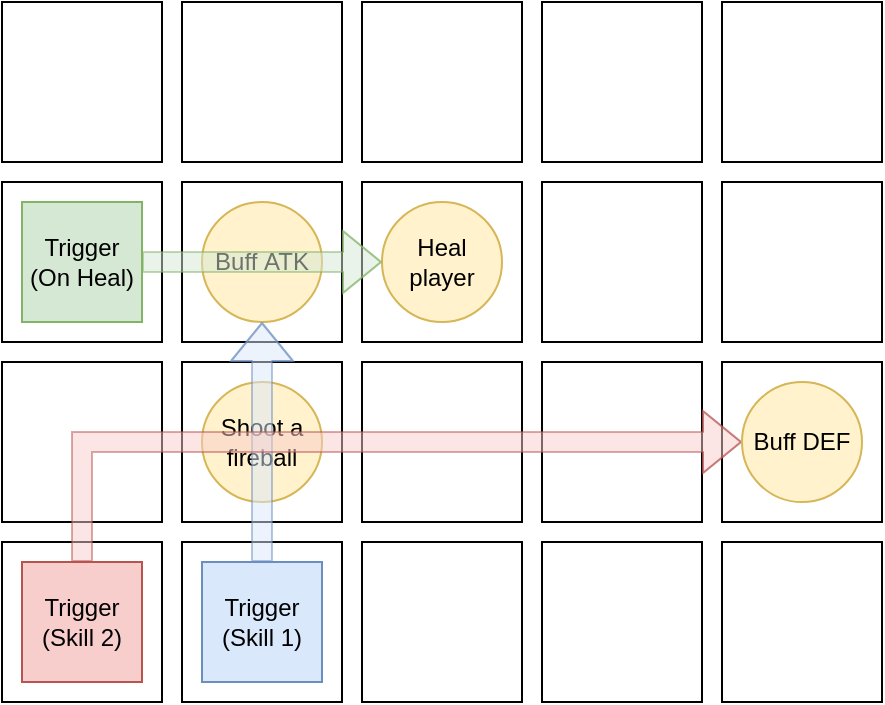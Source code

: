 <mxfile version="28.2.3">
  <diagram name="Page-1" id="UjrdqVZSy6HgyASzCU8v">
    <mxGraphModel dx="1418" dy="786" grid="1" gridSize="10" guides="1" tooltips="1" connect="1" arrows="1" fold="1" page="1" pageScale="1" pageWidth="850" pageHeight="1100" math="0" shadow="0">
      <root>
        <mxCell id="0" />
        <mxCell id="1" parent="0" />
        <mxCell id="ytbEYyM1-JPKGnNeVmck-44" value="" style="rounded=0;whiteSpace=wrap;html=1;" vertex="1" parent="1">
          <mxGeometry x="240" y="240" width="80" height="80" as="geometry" />
        </mxCell>
        <mxCell id="ytbEYyM1-JPKGnNeVmck-45" value="" style="rounded=0;whiteSpace=wrap;html=1;" vertex="1" parent="1">
          <mxGeometry x="330" y="240" width="80" height="80" as="geometry" />
        </mxCell>
        <mxCell id="ytbEYyM1-JPKGnNeVmck-46" value="" style="rounded=0;whiteSpace=wrap;html=1;" vertex="1" parent="1">
          <mxGeometry x="420" y="240" width="80" height="80" as="geometry" />
        </mxCell>
        <mxCell id="ytbEYyM1-JPKGnNeVmck-47" value="" style="rounded=0;whiteSpace=wrap;html=1;" vertex="1" parent="1">
          <mxGeometry x="510" y="240" width="80" height="80" as="geometry" />
        </mxCell>
        <mxCell id="ytbEYyM1-JPKGnNeVmck-48" value="" style="rounded=0;whiteSpace=wrap;html=1;" vertex="1" parent="1">
          <mxGeometry x="600" y="240" width="80" height="80" as="geometry" />
        </mxCell>
        <mxCell id="ytbEYyM1-JPKGnNeVmck-49" value="" style="rounded=0;whiteSpace=wrap;html=1;" vertex="1" parent="1">
          <mxGeometry x="240" y="330" width="80" height="80" as="geometry" />
        </mxCell>
        <mxCell id="ytbEYyM1-JPKGnNeVmck-50" value="" style="rounded=0;whiteSpace=wrap;html=1;" vertex="1" parent="1">
          <mxGeometry x="330" y="330" width="80" height="80" as="geometry" />
        </mxCell>
        <mxCell id="ytbEYyM1-JPKGnNeVmck-51" value="" style="rounded=0;whiteSpace=wrap;html=1;" vertex="1" parent="1">
          <mxGeometry x="420" y="330" width="80" height="80" as="geometry" />
        </mxCell>
        <mxCell id="ytbEYyM1-JPKGnNeVmck-52" value="" style="rounded=0;whiteSpace=wrap;html=1;" vertex="1" parent="1">
          <mxGeometry x="510" y="330" width="80" height="80" as="geometry" />
        </mxCell>
        <mxCell id="ytbEYyM1-JPKGnNeVmck-53" value="" style="rounded=0;whiteSpace=wrap;html=1;" vertex="1" parent="1">
          <mxGeometry x="600" y="330" width="80" height="80" as="geometry" />
        </mxCell>
        <mxCell id="ytbEYyM1-JPKGnNeVmck-54" value="" style="rounded=0;whiteSpace=wrap;html=1;" vertex="1" parent="1">
          <mxGeometry x="240" y="420" width="80" height="80" as="geometry" />
        </mxCell>
        <mxCell id="ytbEYyM1-JPKGnNeVmck-55" value="" style="rounded=0;whiteSpace=wrap;html=1;" vertex="1" parent="1">
          <mxGeometry x="330" y="420" width="80" height="80" as="geometry" />
        </mxCell>
        <mxCell id="ytbEYyM1-JPKGnNeVmck-56" value="" style="rounded=0;whiteSpace=wrap;html=1;" vertex="1" parent="1">
          <mxGeometry x="420" y="420" width="80" height="80" as="geometry" />
        </mxCell>
        <mxCell id="ytbEYyM1-JPKGnNeVmck-57" value="" style="rounded=0;whiteSpace=wrap;html=1;" vertex="1" parent="1">
          <mxGeometry x="510" y="420" width="80" height="80" as="geometry" />
        </mxCell>
        <mxCell id="ytbEYyM1-JPKGnNeVmck-58" value="" style="rounded=0;whiteSpace=wrap;html=1;" vertex="1" parent="1">
          <mxGeometry x="600" y="420" width="80" height="80" as="geometry" />
        </mxCell>
        <mxCell id="ytbEYyM1-JPKGnNeVmck-59" value="" style="rounded=0;whiteSpace=wrap;html=1;" vertex="1" parent="1">
          <mxGeometry x="240" y="510" width="80" height="80" as="geometry" />
        </mxCell>
        <mxCell id="ytbEYyM1-JPKGnNeVmck-60" value="" style="rounded=0;whiteSpace=wrap;html=1;" vertex="1" parent="1">
          <mxGeometry x="330" y="510" width="80" height="80" as="geometry" />
        </mxCell>
        <mxCell id="ytbEYyM1-JPKGnNeVmck-61" value="" style="rounded=0;whiteSpace=wrap;html=1;" vertex="1" parent="1">
          <mxGeometry x="420" y="510" width="80" height="80" as="geometry" />
        </mxCell>
        <mxCell id="ytbEYyM1-JPKGnNeVmck-62" value="" style="rounded=0;whiteSpace=wrap;html=1;" vertex="1" parent="1">
          <mxGeometry x="510" y="510" width="80" height="80" as="geometry" />
        </mxCell>
        <mxCell id="ytbEYyM1-JPKGnNeVmck-63" value="" style="rounded=0;whiteSpace=wrap;html=1;" vertex="1" parent="1">
          <mxGeometry x="600" y="510" width="80" height="80" as="geometry" />
        </mxCell>
        <mxCell id="ytbEYyM1-JPKGnNeVmck-74" value="Trigger&lt;div&gt;(On Heal)&lt;/div&gt;" style="rounded=0;whiteSpace=wrap;html=1;fillColor=#d5e8d4;strokeColor=#82b366;" vertex="1" parent="1">
          <mxGeometry x="250" y="340" width="60" height="60" as="geometry" />
        </mxCell>
        <mxCell id="ytbEYyM1-JPKGnNeVmck-78" value="Trigger&lt;div&gt;(Skill 1)&lt;/div&gt;" style="rounded=0;whiteSpace=wrap;html=1;fillColor=#dae8fc;strokeColor=#6c8ebf;" vertex="1" parent="1">
          <mxGeometry x="340" y="520" width="60" height="60" as="geometry" />
        </mxCell>
        <mxCell id="ytbEYyM1-JPKGnNeVmck-81" value="Shoot a fireball" style="ellipse;whiteSpace=wrap;html=1;aspect=fixed;fillColor=#fff2cc;strokeColor=#d6b656;" vertex="1" parent="1">
          <mxGeometry x="340" y="430" width="60" height="60" as="geometry" />
        </mxCell>
        <mxCell id="ytbEYyM1-JPKGnNeVmck-82" value="Buff&amp;nbsp;&lt;span style=&quot;background-color: transparent; color: light-dark(rgb(0, 0, 0), rgb(255, 255, 255));&quot;&gt;ATK&lt;/span&gt;" style="ellipse;whiteSpace=wrap;html=1;aspect=fixed;fillColor=#fff2cc;strokeColor=#d6b656;" vertex="1" parent="1">
          <mxGeometry x="340" y="340" width="60" height="60" as="geometry" />
        </mxCell>
        <mxCell id="ytbEYyM1-JPKGnNeVmck-83" style="edgeStyle=orthogonalEdgeStyle;shape=flexArrow;rounded=0;orthogonalLoop=1;jettySize=auto;html=1;exitX=0.5;exitY=0;exitDx=0;exitDy=0;fillColor=#dae8fc;strokeColor=#6c8ebf;opacity=50;" edge="1" parent="1" source="ytbEYyM1-JPKGnNeVmck-78">
          <mxGeometry relative="1" as="geometry">
            <mxPoint x="370" y="400" as="targetPoint" />
          </mxGeometry>
        </mxCell>
        <mxCell id="ytbEYyM1-JPKGnNeVmck-87" value="Heal player" style="ellipse;whiteSpace=wrap;html=1;aspect=fixed;fillColor=#fff2cc;strokeColor=#d6b656;" vertex="1" parent="1">
          <mxGeometry x="430" y="340" width="60" height="60" as="geometry" />
        </mxCell>
        <mxCell id="ytbEYyM1-JPKGnNeVmck-75" style="edgeStyle=orthogonalEdgeStyle;shape=flexArrow;rounded=0;orthogonalLoop=1;jettySize=auto;html=1;exitX=1;exitY=0.5;exitDx=0;exitDy=0;fillColor=#d5e8d4;strokeColor=#82b366;opacity=50;" edge="1" parent="1" source="ytbEYyM1-JPKGnNeVmck-74">
          <mxGeometry relative="1" as="geometry">
            <mxPoint x="430" y="370" as="targetPoint" />
          </mxGeometry>
        </mxCell>
        <mxCell id="ytbEYyM1-JPKGnNeVmck-94" style="edgeStyle=orthogonalEdgeStyle;shape=flexArrow;rounded=0;orthogonalLoop=1;jettySize=auto;html=1;exitX=0.5;exitY=0;exitDx=0;exitDy=0;entryX=0;entryY=0.5;entryDx=0;entryDy=0;fillColor=#f8cecc;strokeColor=#b85450;opacity=50;" edge="1" parent="1" source="ytbEYyM1-JPKGnNeVmck-91" target="ytbEYyM1-JPKGnNeVmck-93">
          <mxGeometry relative="1" as="geometry" />
        </mxCell>
        <mxCell id="ytbEYyM1-JPKGnNeVmck-91" value="Trigger&lt;div&gt;(Skill 2)&lt;/div&gt;" style="rounded=0;whiteSpace=wrap;html=1;fillColor=#f8cecc;strokeColor=#b85450;" vertex="1" parent="1">
          <mxGeometry x="250" y="520" width="60" height="60" as="geometry" />
        </mxCell>
        <mxCell id="ytbEYyM1-JPKGnNeVmck-93" value="Buff DEF" style="ellipse;whiteSpace=wrap;html=1;aspect=fixed;fillColor=#fff2cc;strokeColor=#d6b656;" vertex="1" parent="1">
          <mxGeometry x="610" y="430" width="60" height="60" as="geometry" />
        </mxCell>
      </root>
    </mxGraphModel>
  </diagram>
</mxfile>
